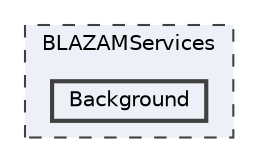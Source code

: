 digraph "BLAZAMServices/Background"
{
 // LATEX_PDF_SIZE
  bgcolor="transparent";
  edge [fontname=Helvetica,fontsize=10,labelfontname=Helvetica,labelfontsize=10];
  node [fontname=Helvetica,fontsize=10,shape=box,height=0.2,width=0.4];
  compound=true
  subgraph clusterdir_d84bbf9a41db309af2ff620c96bc5c1f {
    graph [ bgcolor="#edf0f7", pencolor="grey25", label="BLAZAMServices", fontname=Helvetica,fontsize=10 style="filled,dashed", URL="dir_d84bbf9a41db309af2ff620c96bc5c1f.html",tooltip=""]
  dir_42b02f32cf6bdaf71d79b83d8522b114 [label="Background", fillcolor="#edf0f7", color="grey25", style="filled,bold", URL="dir_42b02f32cf6bdaf71d79b83d8522b114.html",tooltip=""];
  }
}
